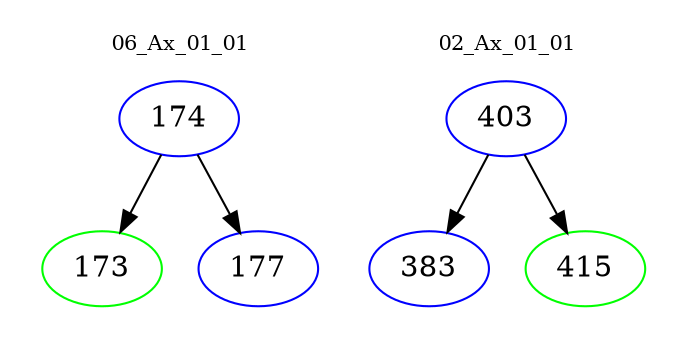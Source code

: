 digraph{
subgraph cluster_0 {
color = white
label = "06_Ax_01_01";
fontsize=10;
T0_174 [label="174", color="blue"]
T0_174 -> T0_173 [color="black"]
T0_173 [label="173", color="green"]
T0_174 -> T0_177 [color="black"]
T0_177 [label="177", color="blue"]
}
subgraph cluster_1 {
color = white
label = "02_Ax_01_01";
fontsize=10;
T1_403 [label="403", color="blue"]
T1_403 -> T1_383 [color="black"]
T1_383 [label="383", color="blue"]
T1_403 -> T1_415 [color="black"]
T1_415 [label="415", color="green"]
}
}
